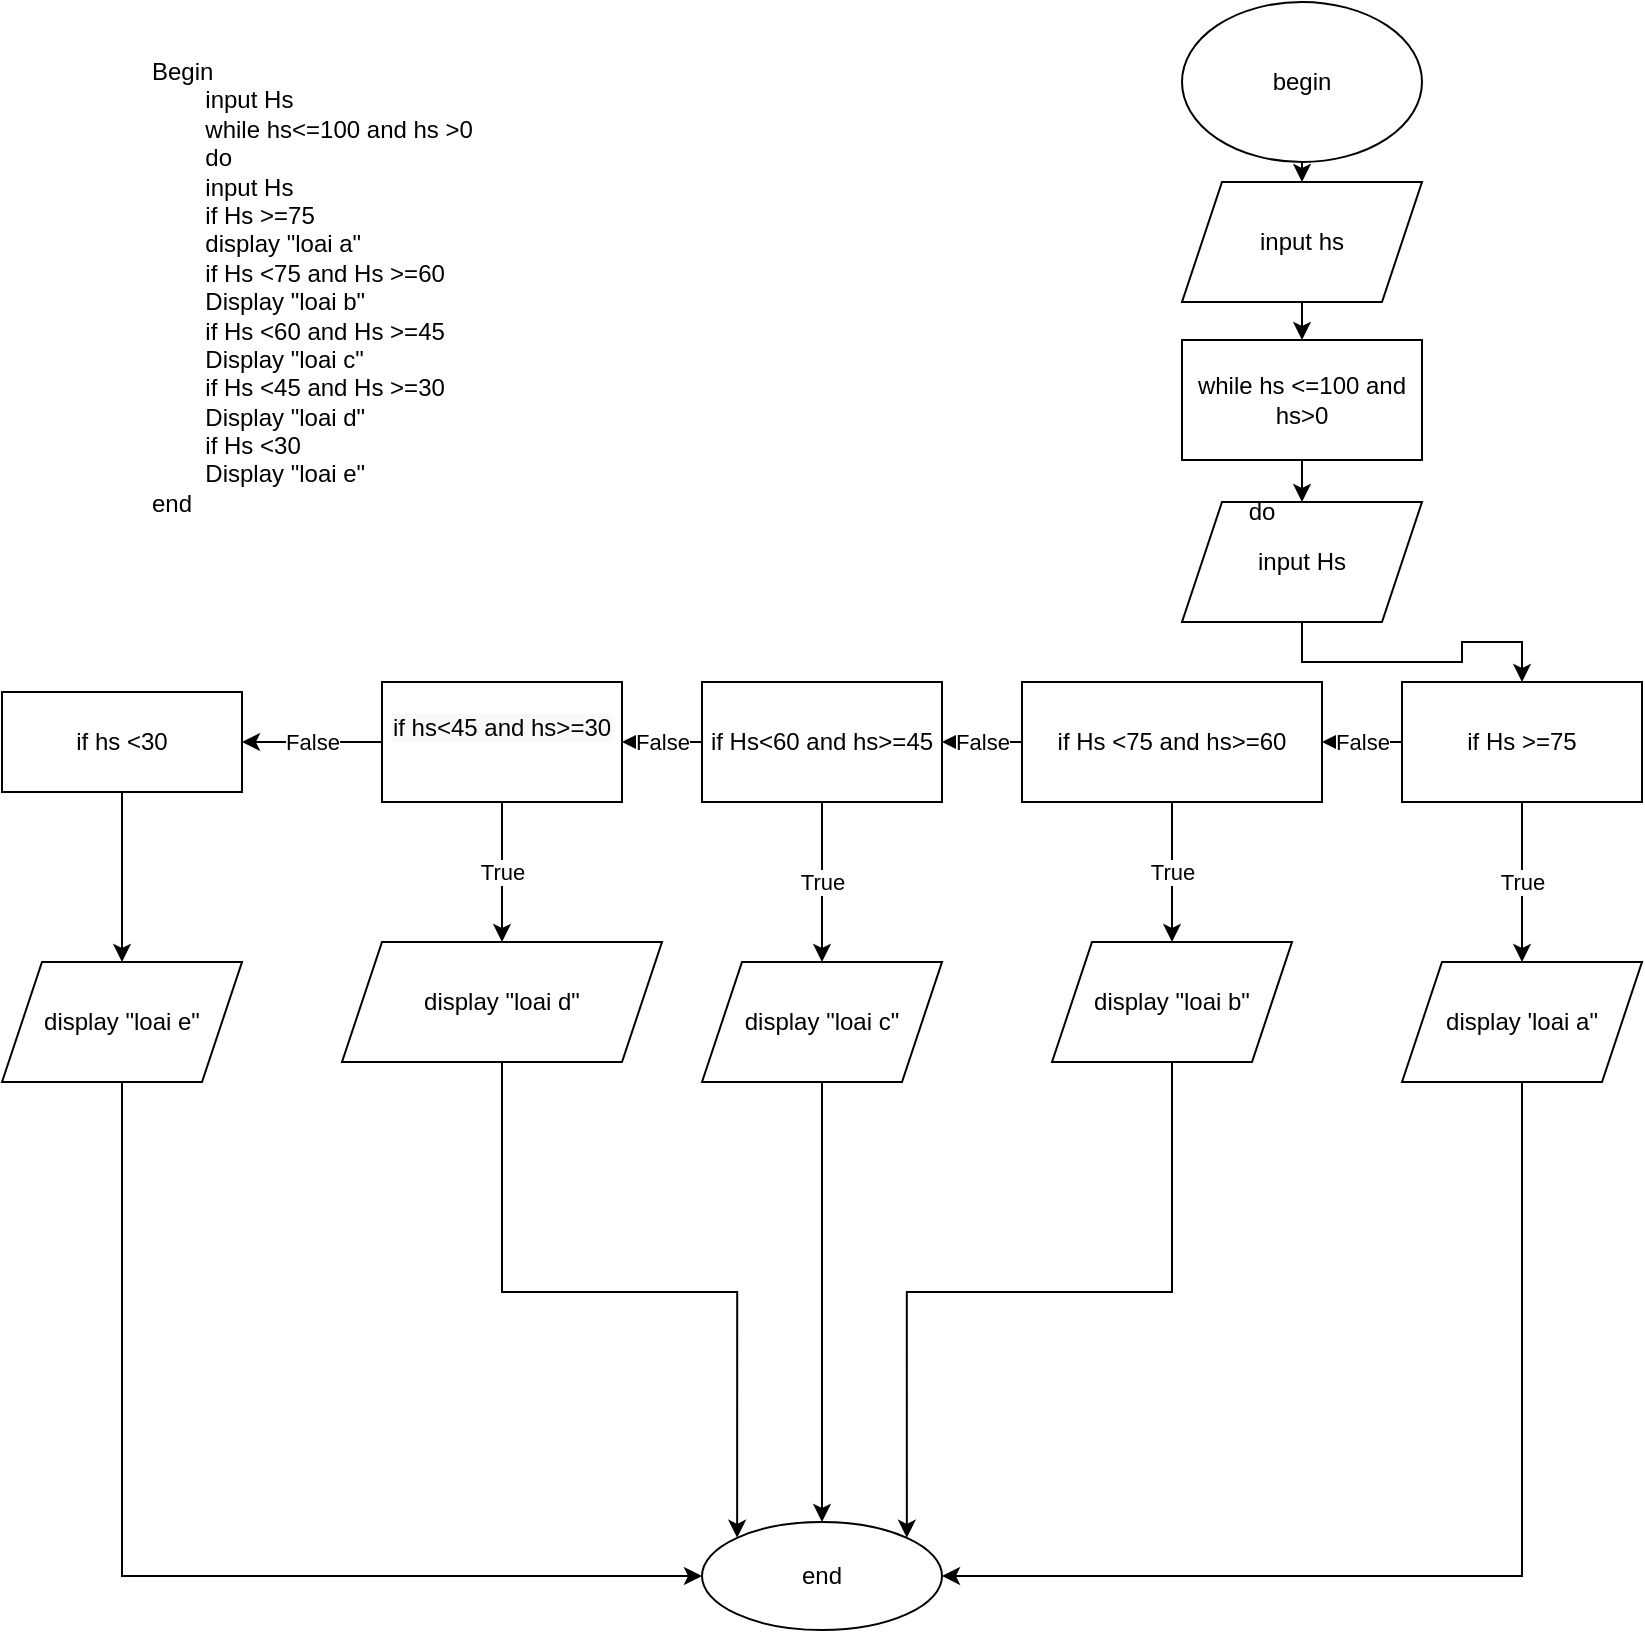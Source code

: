 <mxfile version="20.5.1" type="device"><diagram id="TOcMFcci6rWgrTa43CJP" name="Trang-1"><mxGraphModel dx="2247" dy="719" grid="1" gridSize="10" guides="1" tooltips="1" connect="1" arrows="1" fold="1" page="1" pageScale="1" pageWidth="827" pageHeight="1169" math="0" shadow="0"><root><mxCell id="0"/><mxCell id="1" parent="0"/><mxCell id="UjOlLvrfaQawGiK8JvfV-1" value="Begin&lt;br&gt;&lt;span style=&quot;white-space: pre;&quot;&gt;&#9;&lt;/span&gt;input Hs&lt;br&gt;&lt;span style=&quot;white-space: pre;&quot;&gt;&#9;&lt;/span&gt;while hs&amp;lt;=100 and hs &amp;gt;0&lt;br&gt;&lt;span style=&quot;white-space: pre;&quot;&gt;&#9;&lt;/span&gt;do&lt;br&gt;&lt;span style=&quot;white-space: pre;&quot;&gt;&#9;&lt;/span&gt;input Hs&lt;br&gt;&lt;span style=&quot;white-space: pre;&quot;&gt;&#9;&lt;/span&gt;if Hs &amp;gt;=75&lt;br&gt;&lt;span style=&quot;white-space: pre;&quot;&gt;&#9;&lt;/span&gt;display &quot;loai a&quot;&lt;br&gt;&lt;span style=&quot;white-space: pre;&quot;&gt;&#9;&lt;/span&gt;if Hs &amp;lt;75 and Hs &amp;gt;=60&lt;br&gt;&lt;span style=&quot;white-space: pre;&quot;&gt;&#9;&lt;/span&gt;Display &quot;loai b&quot;&lt;br&gt;&lt;span style=&quot;white-space: pre;&quot;&gt;&lt;span style=&quot;white-space: pre;&quot;&gt;&#9;&lt;/span&gt;if Hs &amp;lt;60 and Hs &amp;gt;=45&lt;br&gt;&lt;span style=&quot;white-space: pre;&quot;&gt;&#9;&lt;/span&gt;Display &quot;loai c&quot;&lt;br&gt;&lt;span style=&quot;white-space: pre;&quot;&gt;&lt;span style=&quot;white-space: pre;&quot;&gt;&#9;&lt;/span&gt;if Hs &amp;lt;45 and Hs &amp;gt;=30&lt;br/&gt;&lt;span style=&quot;white-space: pre;&quot;&gt;&#9;&lt;/span&gt;Display &quot;loai d&quot;&lt;br/&gt;&lt;span style=&quot;white-space: pre;&quot;&gt;&#9;&lt;/span&gt;if Hs &amp;lt;30&lt;br/&gt;&lt;span style=&quot;white-space: pre;&quot;&gt;&#9;&lt;/span&gt;Display &quot;loai e&quot;&lt;br/&gt;end&#9;&lt;/span&gt;&#9;&lt;/span&gt;" style="text;html=1;strokeColor=none;fillColor=none;spacing=5;spacingTop=-20;whiteSpace=wrap;overflow=hidden;rounded=0;" parent="1" vertex="1"><mxGeometry x="40" y="38" width="190" height="322" as="geometry"/></mxCell><mxCell id="UjOlLvrfaQawGiK8JvfV-9" style="edgeStyle=orthogonalEdgeStyle;rounded=0;orthogonalLoop=1;jettySize=auto;html=1;exitX=0.5;exitY=1;exitDx=0;exitDy=0;entryX=0.5;entryY=0;entryDx=0;entryDy=0;" parent="1" source="UjOlLvrfaQawGiK8JvfV-2" target="UjOlLvrfaQawGiK8JvfV-3" edge="1"><mxGeometry relative="1" as="geometry"/></mxCell><mxCell id="UjOlLvrfaQawGiK8JvfV-2" value="begin" style="ellipse;whiteSpace=wrap;html=1;" parent="1" vertex="1"><mxGeometry x="560" width="120" height="80" as="geometry"/></mxCell><mxCell id="UjOlLvrfaQawGiK8JvfV-10" style="edgeStyle=orthogonalEdgeStyle;rounded=0;orthogonalLoop=1;jettySize=auto;html=1;exitX=0.5;exitY=1;exitDx=0;exitDy=0;entryX=0.5;entryY=0;entryDx=0;entryDy=0;" parent="1" source="UjOlLvrfaQawGiK8JvfV-3" target="UjOlLvrfaQawGiK8JvfV-4" edge="1"><mxGeometry relative="1" as="geometry"/></mxCell><mxCell id="UjOlLvrfaQawGiK8JvfV-3" value="input hs" style="shape=parallelogram;perimeter=parallelogramPerimeter;whiteSpace=wrap;html=1;fixedSize=1;" parent="1" vertex="1"><mxGeometry x="560" y="90" width="120" height="60" as="geometry"/></mxCell><mxCell id="UjOlLvrfaQawGiK8JvfV-7" value="" style="edgeStyle=orthogonalEdgeStyle;rounded=0;orthogonalLoop=1;jettySize=auto;html=1;" parent="1" source="UjOlLvrfaQawGiK8JvfV-4" target="UjOlLvrfaQawGiK8JvfV-6" edge="1"><mxGeometry relative="1" as="geometry"/></mxCell><mxCell id="UjOlLvrfaQawGiK8JvfV-4" value="while hs &amp;lt;=100 and hs&amp;gt;0&lt;br&gt;" style="rounded=0;whiteSpace=wrap;html=1;" parent="1" vertex="1"><mxGeometry x="560" y="169" width="120" height="60" as="geometry"/></mxCell><mxCell id="UjOlLvrfaQawGiK8JvfV-12" value="" style="edgeStyle=orthogonalEdgeStyle;rounded=0;orthogonalLoop=1;jettySize=auto;html=1;" parent="1" source="UjOlLvrfaQawGiK8JvfV-6" target="UjOlLvrfaQawGiK8JvfV-11" edge="1"><mxGeometry relative="1" as="geometry"/></mxCell><mxCell id="UjOlLvrfaQawGiK8JvfV-6" value="input Hs" style="shape=parallelogram;perimeter=parallelogramPerimeter;whiteSpace=wrap;html=1;fixedSize=1;rounded=0;" parent="1" vertex="1"><mxGeometry x="560" y="250" width="120" height="60" as="geometry"/></mxCell><mxCell id="UjOlLvrfaQawGiK8JvfV-8" value="do" style="text;html=1;strokeColor=none;fillColor=none;align=center;verticalAlign=middle;whiteSpace=wrap;rounded=0;" parent="1" vertex="1"><mxGeometry x="570" y="240" width="60" height="30" as="geometry"/></mxCell><mxCell id="UjOlLvrfaQawGiK8JvfV-14" value="True" style="edgeStyle=orthogonalEdgeStyle;rounded=0;orthogonalLoop=1;jettySize=auto;html=1;" parent="1" source="UjOlLvrfaQawGiK8JvfV-11" target="UjOlLvrfaQawGiK8JvfV-13" edge="1"><mxGeometry relative="1" as="geometry"/></mxCell><mxCell id="XTmUWuFvWsybk0mOpyg0-11" value="False" style="edgeStyle=orthogonalEdgeStyle;rounded=0;orthogonalLoop=1;jettySize=auto;html=1;exitX=0;exitY=0.5;exitDx=0;exitDy=0;entryX=1;entryY=0.5;entryDx=0;entryDy=0;" edge="1" parent="1" source="UjOlLvrfaQawGiK8JvfV-11" target="UjOlLvrfaQawGiK8JvfV-15"><mxGeometry relative="1" as="geometry"/></mxCell><mxCell id="UjOlLvrfaQawGiK8JvfV-11" value="if Hs &amp;gt;=75" style="whiteSpace=wrap;html=1;rounded=0;" parent="1" vertex="1"><mxGeometry x="670" y="340" width="120" height="60" as="geometry"/></mxCell><mxCell id="XTmUWuFvWsybk0mOpyg0-17" style="edgeStyle=orthogonalEdgeStyle;rounded=0;orthogonalLoop=1;jettySize=auto;html=1;exitX=0.5;exitY=1;exitDx=0;exitDy=0;entryX=1;entryY=0.5;entryDx=0;entryDy=0;" edge="1" parent="1" source="UjOlLvrfaQawGiK8JvfV-13" target="UjOlLvrfaQawGiK8JvfV-27"><mxGeometry relative="1" as="geometry"/></mxCell><mxCell id="UjOlLvrfaQawGiK8JvfV-13" value="display 'loai a&quot;" style="shape=parallelogram;perimeter=parallelogramPerimeter;whiteSpace=wrap;html=1;fixedSize=1;rounded=0;" parent="1" vertex="1"><mxGeometry x="670" y="480" width="120" height="60" as="geometry"/></mxCell><mxCell id="UjOlLvrfaQawGiK8JvfV-18" value="True" style="edgeStyle=orthogonalEdgeStyle;rounded=0;orthogonalLoop=1;jettySize=auto;html=1;" parent="1" source="UjOlLvrfaQawGiK8JvfV-15" target="UjOlLvrfaQawGiK8JvfV-17" edge="1"><mxGeometry relative="1" as="geometry"/></mxCell><mxCell id="XTmUWuFvWsybk0mOpyg0-5" value="False" style="edgeStyle=orthogonalEdgeStyle;rounded=0;orthogonalLoop=1;jettySize=auto;html=1;exitX=0;exitY=0.5;exitDx=0;exitDy=0;" edge="1" parent="1" source="UjOlLvrfaQawGiK8JvfV-15" target="UjOlLvrfaQawGiK8JvfV-19"><mxGeometry relative="1" as="geometry"/></mxCell><mxCell id="UjOlLvrfaQawGiK8JvfV-15" value="if Hs &amp;lt;75 and hs&amp;gt;=60" style="whiteSpace=wrap;html=1;rounded=0;" parent="1" vertex="1"><mxGeometry x="480" y="340" width="150" height="60" as="geometry"/></mxCell><mxCell id="XTmUWuFvWsybk0mOpyg0-18" style="edgeStyle=orthogonalEdgeStyle;rounded=0;orthogonalLoop=1;jettySize=auto;html=1;exitX=0.5;exitY=1;exitDx=0;exitDy=0;entryX=1;entryY=0;entryDx=0;entryDy=0;" edge="1" parent="1" source="UjOlLvrfaQawGiK8JvfV-17" target="UjOlLvrfaQawGiK8JvfV-27"><mxGeometry relative="1" as="geometry"/></mxCell><mxCell id="UjOlLvrfaQawGiK8JvfV-17" value="display &quot;loai b&quot;" style="shape=parallelogram;perimeter=parallelogramPerimeter;whiteSpace=wrap;html=1;fixedSize=1;rounded=0;" parent="1" vertex="1"><mxGeometry x="495" y="470" width="120" height="60" as="geometry"/></mxCell><mxCell id="UjOlLvrfaQawGiK8JvfV-36" value="True" style="edgeStyle=orthogonalEdgeStyle;rounded=0;orthogonalLoop=1;jettySize=auto;html=1;exitX=0.5;exitY=1;exitDx=0;exitDy=0;entryX=0.5;entryY=0;entryDx=0;entryDy=0;" parent="1" source="UjOlLvrfaQawGiK8JvfV-19" target="UjOlLvrfaQawGiK8JvfV-33" edge="1"><mxGeometry relative="1" as="geometry"/></mxCell><mxCell id="XTmUWuFvWsybk0mOpyg0-8" value="False" style="edgeStyle=orthogonalEdgeStyle;rounded=0;orthogonalLoop=1;jettySize=auto;html=1;exitX=0;exitY=0.5;exitDx=0;exitDy=0;" edge="1" parent="1" source="UjOlLvrfaQawGiK8JvfV-19" target="UjOlLvrfaQawGiK8JvfV-29"><mxGeometry relative="1" as="geometry"/></mxCell><mxCell id="UjOlLvrfaQawGiK8JvfV-19" value="if Hs&amp;lt;60 and hs&amp;gt;=45" style="whiteSpace=wrap;html=1;rounded=0;" parent="1" vertex="1"><mxGeometry x="320" y="340" width="120" height="60" as="geometry"/></mxCell><mxCell id="XTmUWuFvWsybk0mOpyg0-19" style="edgeStyle=orthogonalEdgeStyle;rounded=0;orthogonalLoop=1;jettySize=auto;html=1;exitX=0.5;exitY=1;exitDx=0;exitDy=0;entryX=0;entryY=0;entryDx=0;entryDy=0;" edge="1" parent="1" source="UjOlLvrfaQawGiK8JvfV-21" target="UjOlLvrfaQawGiK8JvfV-27"><mxGeometry relative="1" as="geometry"/></mxCell><mxCell id="UjOlLvrfaQawGiK8JvfV-21" value="display &quot;loai d&quot;" style="shape=parallelogram;perimeter=parallelogramPerimeter;whiteSpace=wrap;html=1;fixedSize=1;rounded=0;" parent="1" vertex="1"><mxGeometry x="140" y="470" width="160" height="60" as="geometry"/></mxCell><mxCell id="UjOlLvrfaQawGiK8JvfV-26" value="" style="edgeStyle=orthogonalEdgeStyle;rounded=0;orthogonalLoop=1;jettySize=auto;html=1;" parent="1" source="UjOlLvrfaQawGiK8JvfV-23" target="UjOlLvrfaQawGiK8JvfV-25" edge="1"><mxGeometry relative="1" as="geometry"/></mxCell><mxCell id="UjOlLvrfaQawGiK8JvfV-23" value="if hs &amp;lt;30" style="whiteSpace=wrap;html=1;rounded=0;" parent="1" vertex="1"><mxGeometry x="-30" y="345" width="120" height="50" as="geometry"/></mxCell><mxCell id="XTmUWuFvWsybk0mOpyg0-20" style="edgeStyle=orthogonalEdgeStyle;rounded=0;orthogonalLoop=1;jettySize=auto;html=1;exitX=0.5;exitY=1;exitDx=0;exitDy=0;entryX=0;entryY=0.5;entryDx=0;entryDy=0;" edge="1" parent="1" source="UjOlLvrfaQawGiK8JvfV-25" target="UjOlLvrfaQawGiK8JvfV-27"><mxGeometry relative="1" as="geometry"/></mxCell><mxCell id="UjOlLvrfaQawGiK8JvfV-25" value="display &quot;loai e&quot;" style="shape=parallelogram;perimeter=parallelogramPerimeter;whiteSpace=wrap;html=1;fixedSize=1;rounded=0;" parent="1" vertex="1"><mxGeometry x="-30" y="480" width="120" height="60" as="geometry"/></mxCell><mxCell id="UjOlLvrfaQawGiK8JvfV-27" value="end" style="ellipse;whiteSpace=wrap;html=1;rounded=0;" parent="1" vertex="1"><mxGeometry x="320" y="760" width="120" height="54" as="geometry"/></mxCell><mxCell id="UjOlLvrfaQawGiK8JvfV-37" value="True" style="edgeStyle=orthogonalEdgeStyle;rounded=0;orthogonalLoop=1;jettySize=auto;html=1;exitX=0.5;exitY=1;exitDx=0;exitDy=0;entryX=0.5;entryY=0;entryDx=0;entryDy=0;" parent="1" source="UjOlLvrfaQawGiK8JvfV-29" target="UjOlLvrfaQawGiK8JvfV-21" edge="1"><mxGeometry relative="1" as="geometry"/></mxCell><mxCell id="XTmUWuFvWsybk0mOpyg0-15" value="False" style="edgeStyle=orthogonalEdgeStyle;rounded=0;orthogonalLoop=1;jettySize=auto;html=1;exitX=0;exitY=0.5;exitDx=0;exitDy=0;entryX=1;entryY=0.5;entryDx=0;entryDy=0;" edge="1" parent="1" source="UjOlLvrfaQawGiK8JvfV-29" target="UjOlLvrfaQawGiK8JvfV-23"><mxGeometry relative="1" as="geometry"/></mxCell><mxCell id="UjOlLvrfaQawGiK8JvfV-29" value="&#10;&lt;span style=&quot;color: rgb(0, 0, 0); font-family: Helvetica; font-size: 12px; font-style: normal; font-variant-ligatures: normal; font-variant-caps: normal; font-weight: 400; letter-spacing: normal; orphans: 2; text-align: center; text-indent: 0px; text-transform: none; widows: 2; word-spacing: 0px; -webkit-text-stroke-width: 0px; background-color: rgb(248, 249, 250); text-decoration-thickness: initial; text-decoration-style: initial; text-decoration-color: initial; float: none; display: inline !important;&quot;&gt;if hs&amp;lt;45 and hs&amp;gt;=30&lt;/span&gt;&#10;&#10;" style="whiteSpace=wrap;html=1;rounded=0;" parent="1" vertex="1"><mxGeometry x="160" y="340" width="120" height="60" as="geometry"/></mxCell><mxCell id="XTmUWuFvWsybk0mOpyg0-16" style="edgeStyle=orthogonalEdgeStyle;rounded=0;orthogonalLoop=1;jettySize=auto;html=1;exitX=0.5;exitY=1;exitDx=0;exitDy=0;" edge="1" parent="1" source="UjOlLvrfaQawGiK8JvfV-33" target="UjOlLvrfaQawGiK8JvfV-27"><mxGeometry relative="1" as="geometry"/></mxCell><mxCell id="UjOlLvrfaQawGiK8JvfV-33" value="display &quot;loai c&quot;" style="shape=parallelogram;perimeter=parallelogramPerimeter;whiteSpace=wrap;html=1;fixedSize=1;" parent="1" vertex="1"><mxGeometry x="320" y="480" width="120" height="60" as="geometry"/></mxCell></root></mxGraphModel></diagram></mxfile>